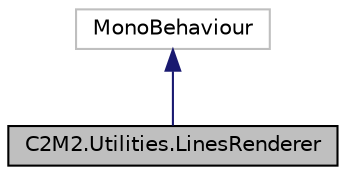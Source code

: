 digraph "C2M2.Utilities.LinesRenderer"
{
 // LATEX_PDF_SIZE
  edge [fontname="Helvetica",fontsize="10",labelfontname="Helvetica",labelfontsize="10"];
  node [fontname="Helvetica",fontsize="10",shape=record];
  Node1 [label="C2M2.Utilities.LinesRenderer",height=0.2,width=0.4,color="black", fillcolor="grey75", style="filled", fontcolor="black",tooltip="Draw a series of disjointed lines given a list of edges using the native LineRenderer class"];
  Node2 -> Node1 [dir="back",color="midnightblue",fontsize="10",style="solid",fontname="Helvetica"];
  Node2 [label="MonoBehaviour",height=0.2,width=0.4,color="grey75", fillcolor="white", style="filled",tooltip=" "];
}
